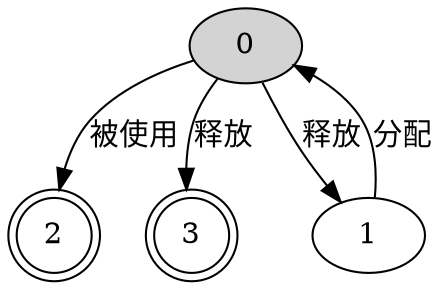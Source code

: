 digraph {
	0 [style="filled"];
	2 [shape="doublecircle"];
	3 [shape="doublecircle"];

	0 -> 2 [label="被使用"];
	0 -> 3 [label="释放"];
	0 -> 1 [label="释放"];
	1 -> 0 [label="分配"];
}